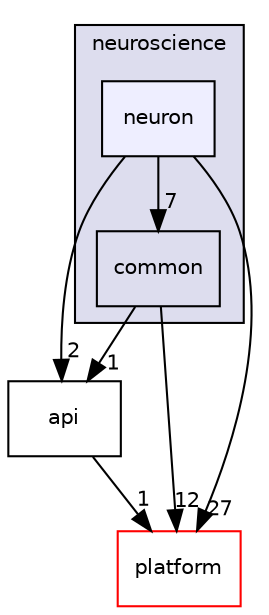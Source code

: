 digraph "bioexplorer/backend/plugins/Sonata/plugin/neuroscience/neuron" {
  compound=true
  node [ fontsize="10", fontname="Helvetica"];
  edge [ labelfontsize="10", labelfontname="Helvetica"];
  subgraph clusterdir_b440e75eee5fec4c8bdb898273bf5cee {
    graph [ bgcolor="#ddddee", pencolor="black", label="neuroscience" fontname="Helvetica", fontsize="10", URL="dir_b440e75eee5fec4c8bdb898273bf5cee.html"]
  dir_536f9cbd7f4a3361b357e6a928015c7e [shape=box label="common" URL="dir_536f9cbd7f4a3361b357e6a928015c7e.html"];
  dir_d5be94a0384ef1c1b8bd378df2a4ba2c [shape=box, label="neuron", style="filled", fillcolor="#eeeeff", pencolor="black", URL="dir_d5be94a0384ef1c1b8bd378df2a4ba2c.html"];
  }
  dir_3b7f3ace1299a9efd090ecc9021e4bb3 [shape=box label="api" URL="dir_3b7f3ace1299a9efd090ecc9021e4bb3.html"];
  dir_c5a52a81292cf9a5167198f4f346d6d9 [shape=box label="platform" fillcolor="white" style="filled" color="red" URL="dir_c5a52a81292cf9a5167198f4f346d6d9.html"];
  dir_d5be94a0384ef1c1b8bd378df2a4ba2c->dir_3b7f3ace1299a9efd090ecc9021e4bb3 [headlabel="2", labeldistance=1.5 headhref="dir_000037_000031.html"];
  dir_d5be94a0384ef1c1b8bd378df2a4ba2c->dir_536f9cbd7f4a3361b357e6a928015c7e [headlabel="7", labeldistance=1.5 headhref="dir_000037_000036.html"];
  dir_d5be94a0384ef1c1b8bd378df2a4ba2c->dir_c5a52a81292cf9a5167198f4f346d6d9 [headlabel="27", labeldistance=1.5 headhref="dir_000037_000061.html"];
  dir_536f9cbd7f4a3361b357e6a928015c7e->dir_3b7f3ace1299a9efd090ecc9021e4bb3 [headlabel="1", labeldistance=1.5 headhref="dir_000036_000031.html"];
  dir_536f9cbd7f4a3361b357e6a928015c7e->dir_c5a52a81292cf9a5167198f4f346d6d9 [headlabel="12", labeldistance=1.5 headhref="dir_000036_000061.html"];
  dir_3b7f3ace1299a9efd090ecc9021e4bb3->dir_c5a52a81292cf9a5167198f4f346d6d9 [headlabel="1", labeldistance=1.5 headhref="dir_000031_000061.html"];
}
